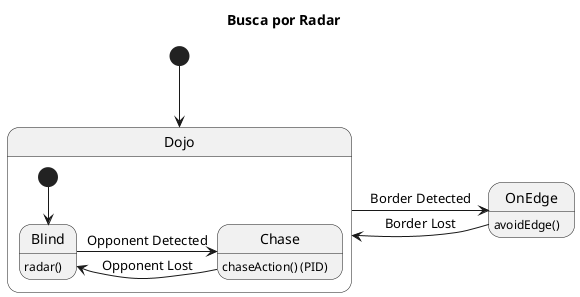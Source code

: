 @startuml RadarSearch

title Busca por Radar

[*] --> Dojo
Dojo -> OnEdge : Border Detected
OnEdge -> Dojo : Border Lost

state Dojo{
    [*] --> Blind
    Blind -> Chase : Opponent Detected
    Chase -> Blind : Opponent Lost
}

/'
' Descrições
'/

Blind : radar()
Chase : chaseAction() (PID)
OnEdge : avoidEdge()

@enduml